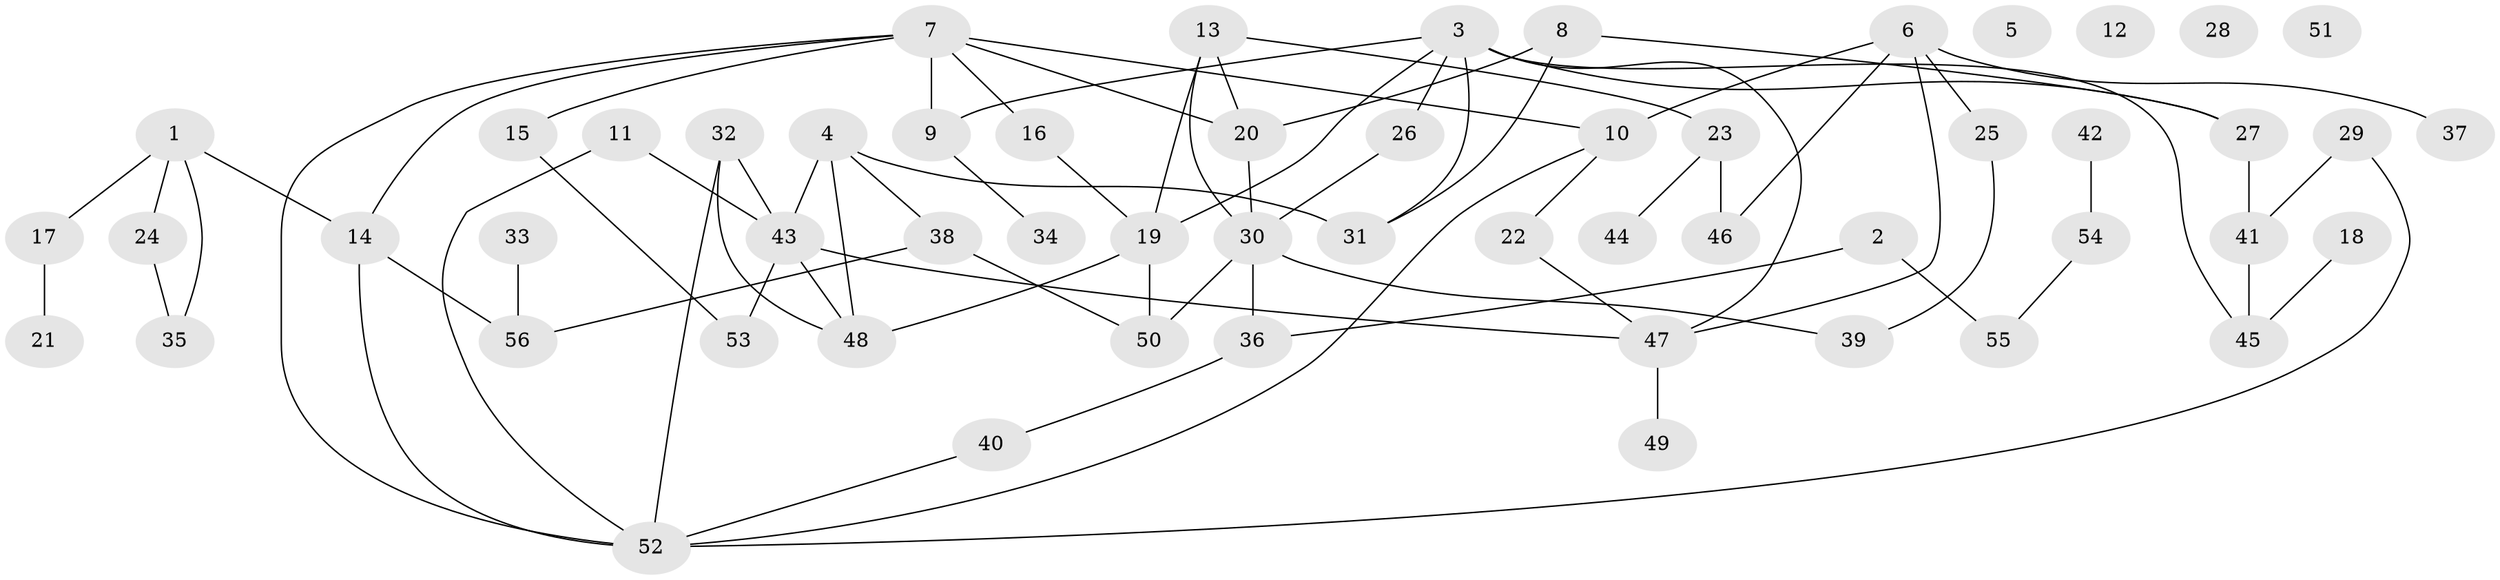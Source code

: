 // Generated by graph-tools (version 1.1) at 2025/49/03/09/25 03:49:11]
// undirected, 56 vertices, 77 edges
graph export_dot {
graph [start="1"]
  node [color=gray90,style=filled];
  1;
  2;
  3;
  4;
  5;
  6;
  7;
  8;
  9;
  10;
  11;
  12;
  13;
  14;
  15;
  16;
  17;
  18;
  19;
  20;
  21;
  22;
  23;
  24;
  25;
  26;
  27;
  28;
  29;
  30;
  31;
  32;
  33;
  34;
  35;
  36;
  37;
  38;
  39;
  40;
  41;
  42;
  43;
  44;
  45;
  46;
  47;
  48;
  49;
  50;
  51;
  52;
  53;
  54;
  55;
  56;
  1 -- 14;
  1 -- 17;
  1 -- 24;
  1 -- 35;
  2 -- 36;
  2 -- 55;
  3 -- 9;
  3 -- 19;
  3 -- 26;
  3 -- 27;
  3 -- 31;
  3 -- 45;
  3 -- 47;
  4 -- 31;
  4 -- 38;
  4 -- 43;
  4 -- 48;
  6 -- 10;
  6 -- 25;
  6 -- 37;
  6 -- 46;
  6 -- 47;
  7 -- 9;
  7 -- 10;
  7 -- 14;
  7 -- 15;
  7 -- 16;
  7 -- 20;
  7 -- 52;
  8 -- 20;
  8 -- 27;
  8 -- 31;
  9 -- 34;
  10 -- 22;
  10 -- 52;
  11 -- 43;
  11 -- 52;
  13 -- 19;
  13 -- 20;
  13 -- 23;
  13 -- 30;
  14 -- 52;
  14 -- 56;
  15 -- 53;
  16 -- 19;
  17 -- 21;
  18 -- 45;
  19 -- 48;
  19 -- 50;
  20 -- 30;
  22 -- 47;
  23 -- 44;
  23 -- 46;
  24 -- 35;
  25 -- 39;
  26 -- 30;
  27 -- 41;
  29 -- 41;
  29 -- 52;
  30 -- 36;
  30 -- 39;
  30 -- 50;
  32 -- 43;
  32 -- 48;
  32 -- 52;
  33 -- 56;
  36 -- 40;
  38 -- 50;
  38 -- 56;
  40 -- 52;
  41 -- 45;
  42 -- 54;
  43 -- 47;
  43 -- 48;
  43 -- 53;
  47 -- 49;
  54 -- 55;
}
